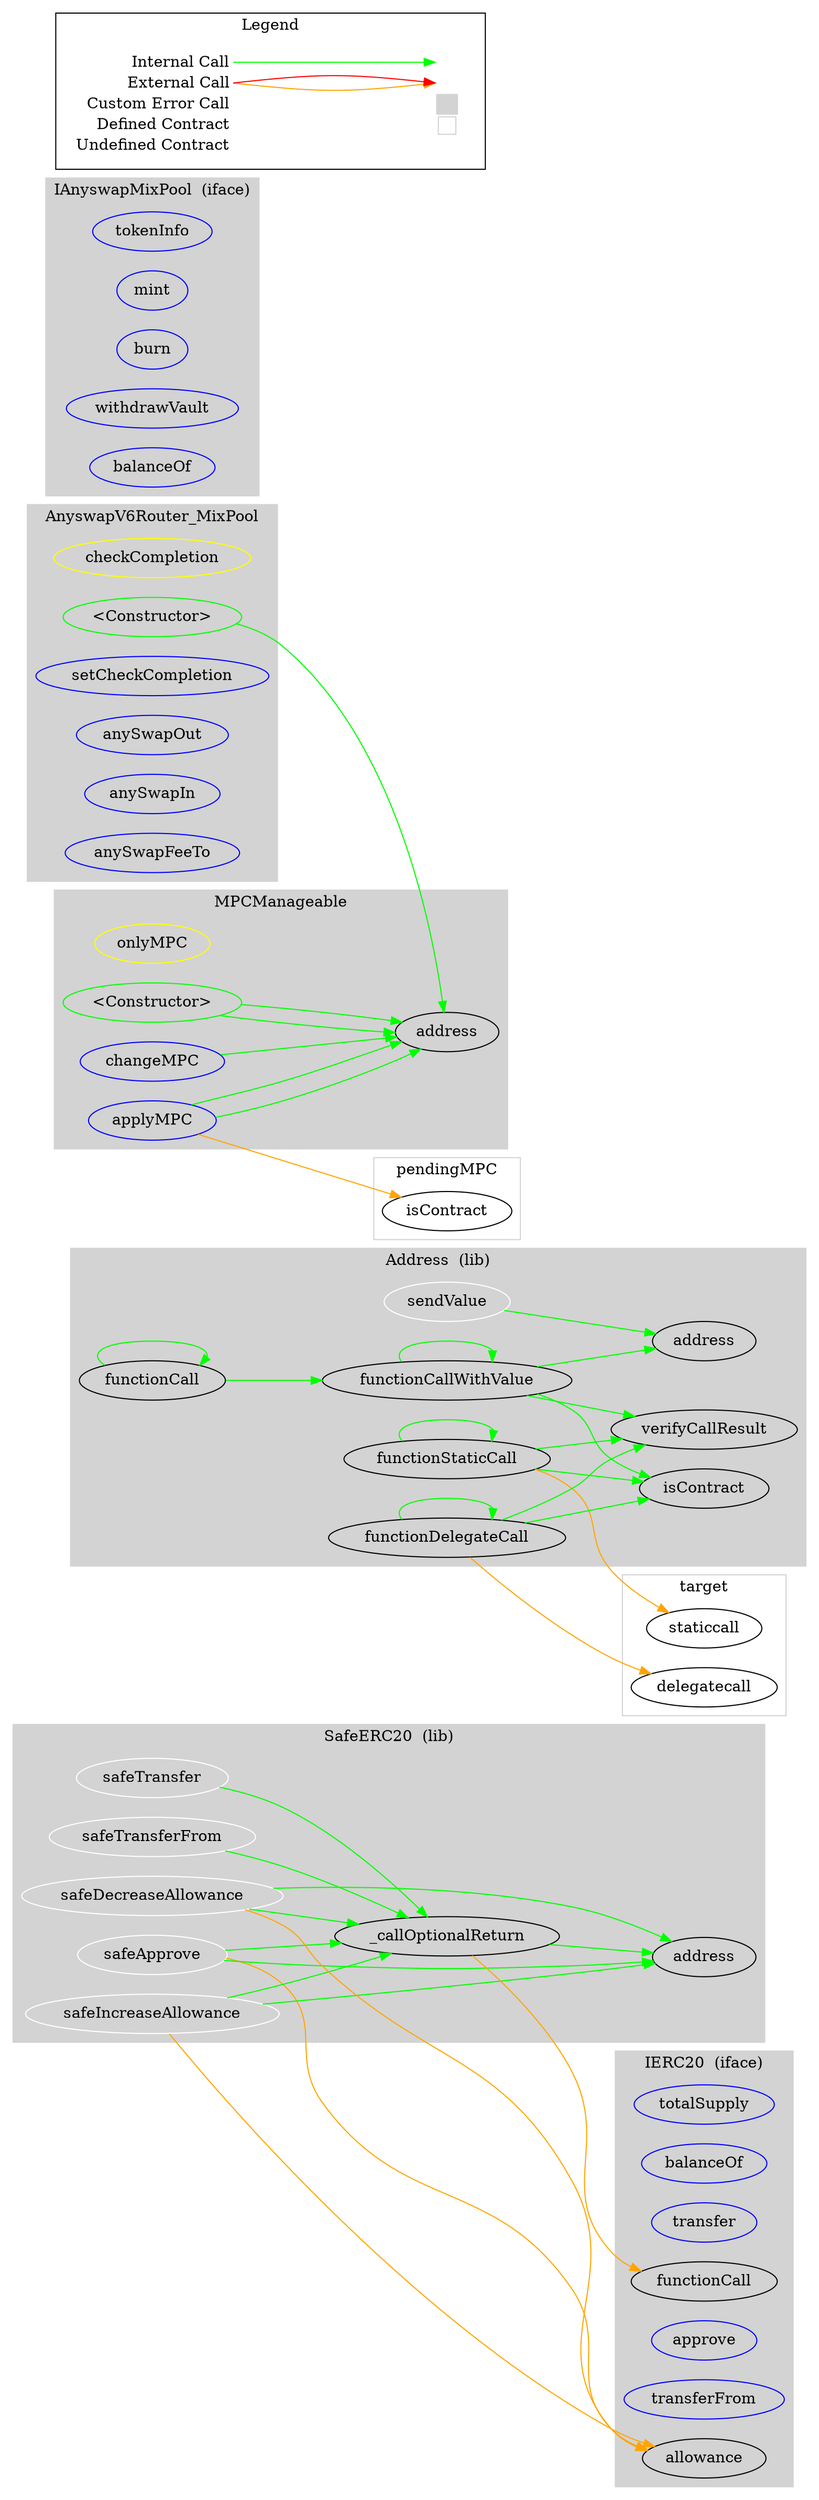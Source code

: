 digraph G {
  graph [ ratio = "auto", page = "100", compound =true ];
subgraph "clusterIERC20" {
  graph [ label = "IERC20  (iface)", color = "lightgray", style = "filled", bgcolor = "lightgray" ];
  "IERC20.totalSupply" [ label = "totalSupply", color = "blue" ];
  "IERC20.balanceOf" [ label = "balanceOf", color = "blue" ];
  "IERC20.transfer" [ label = "transfer", color = "blue" ];
  "IERC20.allowance" [ label = "allowance" ];
  "IERC20.approve" [ label = "approve", color = "blue" ];
  "IERC20.transferFrom" [ label = "transferFrom", color = "blue" ];
  "IERC20.functionCall" [ label = "functionCall" ];
}

subgraph "clusterAddress" {
  graph [ label = "Address  (lib)", color = "lightgray", style = "filled", bgcolor = "lightgray" ];
  "Address.isContract" [ label = "isContract" ];
  "Address.sendValue" [ label = "sendValue", color = "white" ];
  "Address.functionCall" [ label = "functionCall" ];
  "Address.functionCallWithValue" [ label = "functionCallWithValue" ];
  "Address.functionStaticCall" [ label = "functionStaticCall" ];
  "Address.functionDelegateCall" [ label = "functionDelegateCall" ];
  "Address.verifyCallResult" [ label = "verifyCallResult" ];
  "Address.address" [ label = "address" ];
}

subgraph "clusterSafeERC20" {
  graph [ label = "SafeERC20  (lib)", color = "lightgray", style = "filled", bgcolor = "lightgray" ];
  "SafeERC20.safeTransfer" [ label = "safeTransfer", color = "white" ];
  "SafeERC20.safeTransferFrom" [ label = "safeTransferFrom", color = "white" ];
  "SafeERC20.safeApprove" [ label = "safeApprove", color = "white" ];
  "SafeERC20.safeIncreaseAllowance" [ label = "safeIncreaseAllowance", color = "white" ];
  "SafeERC20.safeDecreaseAllowance" [ label = "safeDecreaseAllowance", color = "white" ];
  "SafeERC20._callOptionalReturn" [ label = "_callOptionalReturn" ];
  "SafeERC20.address" [ label = "address" ];
}

subgraph "clusterMPCManageable" {
  graph [ label = "MPCManageable", color = "lightgray", style = "filled", bgcolor = "lightgray" ];
  "MPCManageable.onlyMPC" [ label = "onlyMPC", color = "yellow" ];
  "MPCManageable.<Constructor>" [ label = "<Constructor>", color = "green" ];
  "MPCManageable.changeMPC" [ label = "changeMPC", color = "blue" ];
  "MPCManageable.applyMPC" [ label = "applyMPC", color = "blue" ];
  "MPCManageable.address" [ label = "address" ];
}

subgraph "clusterIAnyswapMixPool" {
  graph [ label = "IAnyswapMixPool  (iface)", color = "lightgray", style = "filled", bgcolor = "lightgray" ];
  "IAnyswapMixPool.tokenInfo" [ label = "tokenInfo", color = "blue" ];
  "IAnyswapMixPool.mint" [ label = "mint", color = "blue" ];
  "IAnyswapMixPool.burn" [ label = "burn", color = "blue" ];
  "IAnyswapMixPool.withdrawVault" [ label = "withdrawVault", color = "blue" ];
  "IAnyswapMixPool.balanceOf" [ label = "balanceOf", color = "blue" ];
}

subgraph "clusterAnyswapV6Router_MixPool" {
  graph [ label = "AnyswapV6Router_MixPool", color = "lightgray", style = "filled", bgcolor = "lightgray" ];
  "AnyswapV6Router_MixPool.checkCompletion" [ label = "checkCompletion", color = "yellow" ];
  "AnyswapV6Router_MixPool.<Constructor>" [ label = "<Constructor>", color = "green" ];
  "AnyswapV6Router_MixPool.setCheckCompletion" [ label = "setCheckCompletion", color = "blue" ];
  "AnyswapV6Router_MixPool.anySwapOut" [ label = "anySwapOut", color = "blue" ];
  "AnyswapV6Router_MixPool.anySwapIn" [ label = "anySwapIn", color = "blue" ];
  "AnyswapV6Router_MixPool.anySwapFeeTo" [ label = "anySwapFeeTo", color = "blue" ];
}

subgraph "clustertarget" {
  graph [ label = "target", color = "lightgray" ];
  "target.staticcall" [ label = "staticcall" ];
  "target.delegatecall" [ label = "delegatecall" ];
}

subgraph "clusterpendingMPC" {
  graph [ label = "pendingMPC", color = "lightgray" ];
  "pendingMPC.isContract" [ label = "isContract" ];
}

  "Address.sendValue";
  "Address.address";
  "Address.functionCall";
  "Address.functionCallWithValue";
  "Address.isContract";
  "Address.verifyCallResult";
  "Address.functionStaticCall";
  "target.staticcall";
  "Address.functionDelegateCall";
  "target.delegatecall";
  "SafeERC20.safeTransfer";
  "SafeERC20._callOptionalReturn";
  "SafeERC20.safeTransferFrom";
  "SafeERC20.safeApprove";
  "IERC20.allowance";
  "SafeERC20.address";
  "SafeERC20.safeIncreaseAllowance";
  "SafeERC20.safeDecreaseAllowance";
  "IERC20.functionCall";
  "MPCManageable.<Constructor>";
  "MPCManageable.address";
  "MPCManageable.changeMPC";
  "MPCManageable.applyMPC";
  "pendingMPC.isContract";
  "AnyswapV6Router_MixPool.<Constructor>";
  "Address.sendValue" -> "Address.address" [ color = "green" ];
  "Address.functionCall" -> "Address.functionCall" [ color = "green" ];
  "Address.functionCall" -> "Address.functionCallWithValue" [ color = "green" ];
  "Address.functionCallWithValue" -> "Address.functionCallWithValue" [ color = "green" ];
  "Address.functionCallWithValue" -> "Address.address" [ color = "green" ];
  "Address.functionCallWithValue" -> "Address.isContract" [ color = "green" ];
  "Address.functionCallWithValue" -> "Address.verifyCallResult" [ color = "green" ];
  "Address.functionStaticCall" -> "Address.functionStaticCall" [ color = "green" ];
  "Address.functionStaticCall" -> "Address.isContract" [ color = "green" ];
  "Address.functionStaticCall" -> "target.staticcall" [ color = "orange" ];
  "Address.functionStaticCall" -> "Address.verifyCallResult" [ color = "green" ];
  "Address.functionDelegateCall" -> "Address.functionDelegateCall" [ color = "green" ];
  "Address.functionDelegateCall" -> "Address.isContract" [ color = "green" ];
  "Address.functionDelegateCall" -> "target.delegatecall" [ color = "orange" ];
  "Address.functionDelegateCall" -> "Address.verifyCallResult" [ color = "green" ];
  "SafeERC20.safeTransfer" -> "SafeERC20._callOptionalReturn" [ color = "green" ];
  "SafeERC20.safeTransferFrom" -> "SafeERC20._callOptionalReturn" [ color = "green" ];
  "SafeERC20.safeApprove" -> "IERC20.allowance" [ color = "orange" ];
  "SafeERC20.safeApprove" -> "SafeERC20.address" [ color = "green" ];
  "SafeERC20.safeApprove" -> "SafeERC20._callOptionalReturn" [ color = "green" ];
  "SafeERC20.safeIncreaseAllowance" -> "IERC20.allowance" [ color = "orange" ];
  "SafeERC20.safeIncreaseAllowance" -> "SafeERC20.address" [ color = "green" ];
  "SafeERC20.safeIncreaseAllowance" -> "SafeERC20._callOptionalReturn" [ color = "green" ];
  "SafeERC20.safeDecreaseAllowance" -> "IERC20.allowance" [ color = "orange" ];
  "SafeERC20.safeDecreaseAllowance" -> "SafeERC20.address" [ color = "green" ];
  "SafeERC20.safeDecreaseAllowance" -> "SafeERC20._callOptionalReturn" [ color = "green" ];
  "SafeERC20._callOptionalReturn" -> "IERC20.functionCall" [ color = "orange" ];
  "SafeERC20._callOptionalReturn" -> "SafeERC20.address" [ color = "green" ];
  "MPCManageable.<Constructor>" -> "MPCManageable.address" [ color = "green" ];
  "MPCManageable.<Constructor>" -> "MPCManageable.address" [ color = "green" ];
  "MPCManageable.changeMPC" -> "MPCManageable.address" [ color = "green" ];
  "MPCManageable.applyMPC" -> "pendingMPC.isContract" [ color = "orange" ];
  "MPCManageable.applyMPC" -> "MPCManageable.address" [ color = "green" ];
  "MPCManageable.applyMPC" -> "MPCManageable.address" [ color = "green" ];
  "AnyswapV6Router_MixPool.<Constructor>" -> "MPCManageable.address" [ color = "green" ];


rankdir=LR
node [shape=plaintext]
subgraph cluster_01 { 
label = "Legend";
key [label=<<table border="0" cellpadding="2" cellspacing="0" cellborder="0">
  <tr><td align="right" port="i1">Internal Call</td></tr>
  <tr><td align="right" port="i2">External Call</td></tr>
  <tr><td align="right" port="i2">Custom Error Call</td></tr>
  <tr><td align="right" port="i3">Defined Contract</td></tr>
  <tr><td align="right" port="i4">Undefined Contract</td></tr>
  </table>>]
key2 [label=<<table border="0" cellpadding="2" cellspacing="0" cellborder="0">
  <tr><td port="i1">&nbsp;&nbsp;&nbsp;</td></tr>
  <tr><td port="i2">&nbsp;&nbsp;&nbsp;</td></tr>
  <tr><td port="i3" bgcolor="lightgray">&nbsp;&nbsp;&nbsp;</td></tr>
  <tr><td port="i4">
    <table border="1" cellborder="0" cellspacing="0" cellpadding="7" color="lightgray">
      <tr>
       <td></td>
      </tr>
     </table>
  </td></tr>
  </table>>]
key:i1:e -> key2:i1:w [color="green"]
key:i2:e -> key2:i2:w [color="orange"]
key:i2:e -> key2:i2:w [color="red"]
}
}

